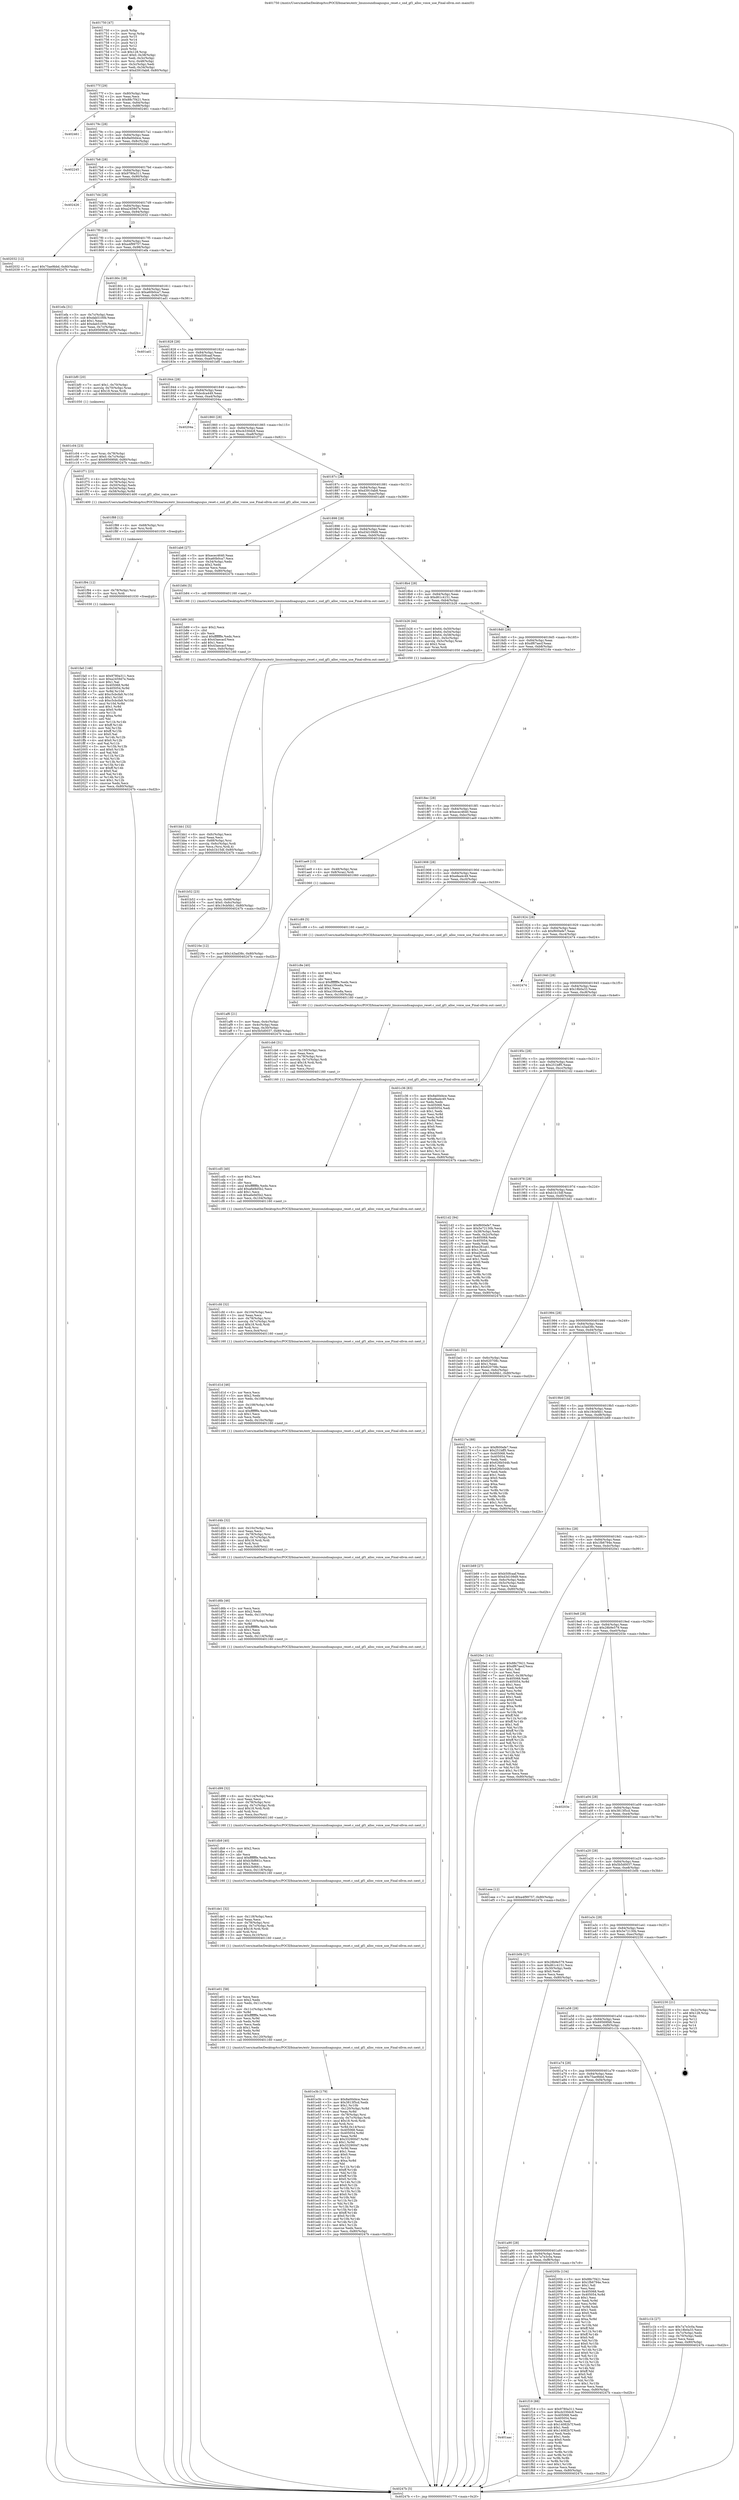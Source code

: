 digraph "0x401750" {
  label = "0x401750 (/mnt/c/Users/mathe/Desktop/tcc/POCII/binaries/extr_linuxsoundisagusgus_reset.c_snd_gf1_alloc_voice_use_Final-ollvm.out::main(0))"
  labelloc = "t"
  node[shape=record]

  Entry [label="",width=0.3,height=0.3,shape=circle,fillcolor=black,style=filled]
  "0x40177f" [label="{
     0x40177f [29]\l
     | [instrs]\l
     &nbsp;&nbsp;0x40177f \<+3\>: mov -0x80(%rbp),%eax\l
     &nbsp;&nbsp;0x401782 \<+2\>: mov %eax,%ecx\l
     &nbsp;&nbsp;0x401784 \<+6\>: sub $0x88c7f421,%ecx\l
     &nbsp;&nbsp;0x40178a \<+6\>: mov %eax,-0x84(%rbp)\l
     &nbsp;&nbsp;0x401790 \<+6\>: mov %ecx,-0x88(%rbp)\l
     &nbsp;&nbsp;0x401796 \<+6\>: je 0000000000402461 \<main+0xd11\>\l
  }"]
  "0x402461" [label="{
     0x402461\l
  }", style=dashed]
  "0x40179c" [label="{
     0x40179c [28]\l
     | [instrs]\l
     &nbsp;&nbsp;0x40179c \<+5\>: jmp 00000000004017a1 \<main+0x51\>\l
     &nbsp;&nbsp;0x4017a1 \<+6\>: mov -0x84(%rbp),%eax\l
     &nbsp;&nbsp;0x4017a7 \<+5\>: sub $0x8a00d4ce,%eax\l
     &nbsp;&nbsp;0x4017ac \<+6\>: mov %eax,-0x8c(%rbp)\l
     &nbsp;&nbsp;0x4017b2 \<+6\>: je 0000000000402245 \<main+0xaf5\>\l
  }"]
  Exit [label="",width=0.3,height=0.3,shape=circle,fillcolor=black,style=filled,peripheries=2]
  "0x402245" [label="{
     0x402245\l
  }", style=dashed]
  "0x4017b8" [label="{
     0x4017b8 [28]\l
     | [instrs]\l
     &nbsp;&nbsp;0x4017b8 \<+5\>: jmp 00000000004017bd \<main+0x6d\>\l
     &nbsp;&nbsp;0x4017bd \<+6\>: mov -0x84(%rbp),%eax\l
     &nbsp;&nbsp;0x4017c3 \<+5\>: sub $0x9780a311,%eax\l
     &nbsp;&nbsp;0x4017c8 \<+6\>: mov %eax,-0x90(%rbp)\l
     &nbsp;&nbsp;0x4017ce \<+6\>: je 0000000000402426 \<main+0xcd6\>\l
  }"]
  "0x401fa0" [label="{
     0x401fa0 [146]\l
     | [instrs]\l
     &nbsp;&nbsp;0x401fa0 \<+5\>: mov $0x9780a311,%ecx\l
     &nbsp;&nbsp;0x401fa5 \<+5\>: mov $0xa2459d7e,%edx\l
     &nbsp;&nbsp;0x401faa \<+2\>: mov $0x1,%al\l
     &nbsp;&nbsp;0x401fac \<+8\>: mov 0x405068,%r8d\l
     &nbsp;&nbsp;0x401fb4 \<+8\>: mov 0x405054,%r9d\l
     &nbsp;&nbsp;0x401fbc \<+3\>: mov %r8d,%r10d\l
     &nbsp;&nbsp;0x401fbf \<+7\>: add $0xc5cbcfa9,%r10d\l
     &nbsp;&nbsp;0x401fc6 \<+4\>: sub $0x1,%r10d\l
     &nbsp;&nbsp;0x401fca \<+7\>: sub $0xc5cbcfa9,%r10d\l
     &nbsp;&nbsp;0x401fd1 \<+4\>: imul %r10d,%r8d\l
     &nbsp;&nbsp;0x401fd5 \<+4\>: and $0x1,%r8d\l
     &nbsp;&nbsp;0x401fd9 \<+4\>: cmp $0x0,%r8d\l
     &nbsp;&nbsp;0x401fdd \<+4\>: sete %r11b\l
     &nbsp;&nbsp;0x401fe1 \<+4\>: cmp $0xa,%r9d\l
     &nbsp;&nbsp;0x401fe5 \<+3\>: setl %bl\l
     &nbsp;&nbsp;0x401fe8 \<+3\>: mov %r11b,%r14b\l
     &nbsp;&nbsp;0x401feb \<+4\>: xor $0xff,%r14b\l
     &nbsp;&nbsp;0x401fef \<+3\>: mov %bl,%r15b\l
     &nbsp;&nbsp;0x401ff2 \<+4\>: xor $0xff,%r15b\l
     &nbsp;&nbsp;0x401ff6 \<+2\>: xor $0x0,%al\l
     &nbsp;&nbsp;0x401ff8 \<+3\>: mov %r14b,%r12b\l
     &nbsp;&nbsp;0x401ffb \<+4\>: and $0x0,%r12b\l
     &nbsp;&nbsp;0x401fff \<+3\>: and %al,%r11b\l
     &nbsp;&nbsp;0x402002 \<+3\>: mov %r15b,%r13b\l
     &nbsp;&nbsp;0x402005 \<+4\>: and $0x0,%r13b\l
     &nbsp;&nbsp;0x402009 \<+2\>: and %al,%bl\l
     &nbsp;&nbsp;0x40200b \<+3\>: or %r11b,%r12b\l
     &nbsp;&nbsp;0x40200e \<+3\>: or %bl,%r13b\l
     &nbsp;&nbsp;0x402011 \<+3\>: xor %r13b,%r12b\l
     &nbsp;&nbsp;0x402014 \<+3\>: or %r15b,%r14b\l
     &nbsp;&nbsp;0x402017 \<+4\>: xor $0xff,%r14b\l
     &nbsp;&nbsp;0x40201b \<+2\>: or $0x0,%al\l
     &nbsp;&nbsp;0x40201d \<+3\>: and %al,%r14b\l
     &nbsp;&nbsp;0x402020 \<+3\>: or %r14b,%r12b\l
     &nbsp;&nbsp;0x402023 \<+4\>: test $0x1,%r12b\l
     &nbsp;&nbsp;0x402027 \<+3\>: cmovne %edx,%ecx\l
     &nbsp;&nbsp;0x40202a \<+3\>: mov %ecx,-0x80(%rbp)\l
     &nbsp;&nbsp;0x40202d \<+5\>: jmp 000000000040247b \<main+0xd2b\>\l
  }"]
  "0x402426" [label="{
     0x402426\l
  }", style=dashed]
  "0x4017d4" [label="{
     0x4017d4 [28]\l
     | [instrs]\l
     &nbsp;&nbsp;0x4017d4 \<+5\>: jmp 00000000004017d9 \<main+0x89\>\l
     &nbsp;&nbsp;0x4017d9 \<+6\>: mov -0x84(%rbp),%eax\l
     &nbsp;&nbsp;0x4017df \<+5\>: sub $0xa2459d7e,%eax\l
     &nbsp;&nbsp;0x4017e4 \<+6\>: mov %eax,-0x94(%rbp)\l
     &nbsp;&nbsp;0x4017ea \<+6\>: je 0000000000402032 \<main+0x8e2\>\l
  }"]
  "0x401f94" [label="{
     0x401f94 [12]\l
     | [instrs]\l
     &nbsp;&nbsp;0x401f94 \<+4\>: mov -0x78(%rbp),%rsi\l
     &nbsp;&nbsp;0x401f98 \<+3\>: mov %rsi,%rdi\l
     &nbsp;&nbsp;0x401f9b \<+5\>: call 0000000000401030 \<free@plt\>\l
     | [calls]\l
     &nbsp;&nbsp;0x401030 \{1\} (unknown)\l
  }"]
  "0x402032" [label="{
     0x402032 [12]\l
     | [instrs]\l
     &nbsp;&nbsp;0x402032 \<+7\>: movl $0x75ae9bbd,-0x80(%rbp)\l
     &nbsp;&nbsp;0x402039 \<+5\>: jmp 000000000040247b \<main+0xd2b\>\l
  }"]
  "0x4017f0" [label="{
     0x4017f0 [28]\l
     | [instrs]\l
     &nbsp;&nbsp;0x4017f0 \<+5\>: jmp 00000000004017f5 \<main+0xa5\>\l
     &nbsp;&nbsp;0x4017f5 \<+6\>: mov -0x84(%rbp),%eax\l
     &nbsp;&nbsp;0x4017fb \<+5\>: sub $0xa4f99757,%eax\l
     &nbsp;&nbsp;0x401800 \<+6\>: mov %eax,-0x98(%rbp)\l
     &nbsp;&nbsp;0x401806 \<+6\>: je 0000000000401efa \<main+0x7aa\>\l
  }"]
  "0x401f88" [label="{
     0x401f88 [12]\l
     | [instrs]\l
     &nbsp;&nbsp;0x401f88 \<+4\>: mov -0x68(%rbp),%rsi\l
     &nbsp;&nbsp;0x401f8c \<+3\>: mov %rsi,%rdi\l
     &nbsp;&nbsp;0x401f8f \<+5\>: call 0000000000401030 \<free@plt\>\l
     | [calls]\l
     &nbsp;&nbsp;0x401030 \{1\} (unknown)\l
  }"]
  "0x401efa" [label="{
     0x401efa [31]\l
     | [instrs]\l
     &nbsp;&nbsp;0x401efa \<+3\>: mov -0x7c(%rbp),%eax\l
     &nbsp;&nbsp;0x401efd \<+5\>: sub $0xdab5100b,%eax\l
     &nbsp;&nbsp;0x401f02 \<+3\>: add $0x1,%eax\l
     &nbsp;&nbsp;0x401f05 \<+5\>: add $0xdab5100b,%eax\l
     &nbsp;&nbsp;0x401f0a \<+3\>: mov %eax,-0x7c(%rbp)\l
     &nbsp;&nbsp;0x401f0d \<+7\>: movl $0x69569f48,-0x80(%rbp)\l
     &nbsp;&nbsp;0x401f14 \<+5\>: jmp 000000000040247b \<main+0xd2b\>\l
  }"]
  "0x40180c" [label="{
     0x40180c [28]\l
     | [instrs]\l
     &nbsp;&nbsp;0x40180c \<+5\>: jmp 0000000000401811 \<main+0xc1\>\l
     &nbsp;&nbsp;0x401811 \<+6\>: mov -0x84(%rbp),%eax\l
     &nbsp;&nbsp;0x401817 \<+5\>: sub $0xa60b0ca7,%eax\l
     &nbsp;&nbsp;0x40181c \<+6\>: mov %eax,-0x9c(%rbp)\l
     &nbsp;&nbsp;0x401822 \<+6\>: je 0000000000401ad1 \<main+0x381\>\l
  }"]
  "0x401aac" [label="{
     0x401aac\l
  }", style=dashed]
  "0x401ad1" [label="{
     0x401ad1\l
  }", style=dashed]
  "0x401828" [label="{
     0x401828 [28]\l
     | [instrs]\l
     &nbsp;&nbsp;0x401828 \<+5\>: jmp 000000000040182d \<main+0xdd\>\l
     &nbsp;&nbsp;0x40182d \<+6\>: mov -0x84(%rbp),%eax\l
     &nbsp;&nbsp;0x401833 \<+5\>: sub $0xb50fcaaf,%eax\l
     &nbsp;&nbsp;0x401838 \<+6\>: mov %eax,-0xa0(%rbp)\l
     &nbsp;&nbsp;0x40183e \<+6\>: je 0000000000401bf0 \<main+0x4a0\>\l
  }"]
  "0x401f19" [label="{
     0x401f19 [88]\l
     | [instrs]\l
     &nbsp;&nbsp;0x401f19 \<+5\>: mov $0x9780a311,%eax\l
     &nbsp;&nbsp;0x401f1e \<+5\>: mov $0xcb330dc8,%ecx\l
     &nbsp;&nbsp;0x401f23 \<+7\>: mov 0x405068,%edx\l
     &nbsp;&nbsp;0x401f2a \<+7\>: mov 0x405054,%esi\l
     &nbsp;&nbsp;0x401f31 \<+2\>: mov %edx,%edi\l
     &nbsp;&nbsp;0x401f33 \<+6\>: sub $0x14082b7f,%edi\l
     &nbsp;&nbsp;0x401f39 \<+3\>: sub $0x1,%edi\l
     &nbsp;&nbsp;0x401f3c \<+6\>: add $0x14082b7f,%edi\l
     &nbsp;&nbsp;0x401f42 \<+3\>: imul %edi,%edx\l
     &nbsp;&nbsp;0x401f45 \<+3\>: and $0x1,%edx\l
     &nbsp;&nbsp;0x401f48 \<+3\>: cmp $0x0,%edx\l
     &nbsp;&nbsp;0x401f4b \<+4\>: sete %r8b\l
     &nbsp;&nbsp;0x401f4f \<+3\>: cmp $0xa,%esi\l
     &nbsp;&nbsp;0x401f52 \<+4\>: setl %r9b\l
     &nbsp;&nbsp;0x401f56 \<+3\>: mov %r8b,%r10b\l
     &nbsp;&nbsp;0x401f59 \<+3\>: and %r9b,%r10b\l
     &nbsp;&nbsp;0x401f5c \<+3\>: xor %r9b,%r8b\l
     &nbsp;&nbsp;0x401f5f \<+3\>: or %r8b,%r10b\l
     &nbsp;&nbsp;0x401f62 \<+4\>: test $0x1,%r10b\l
     &nbsp;&nbsp;0x401f66 \<+3\>: cmovne %ecx,%eax\l
     &nbsp;&nbsp;0x401f69 \<+3\>: mov %eax,-0x80(%rbp)\l
     &nbsp;&nbsp;0x401f6c \<+5\>: jmp 000000000040247b \<main+0xd2b\>\l
  }"]
  "0x401bf0" [label="{
     0x401bf0 [20]\l
     | [instrs]\l
     &nbsp;&nbsp;0x401bf0 \<+7\>: movl $0x1,-0x70(%rbp)\l
     &nbsp;&nbsp;0x401bf7 \<+4\>: movslq -0x70(%rbp),%rax\l
     &nbsp;&nbsp;0x401bfb \<+4\>: imul $0x18,%rax,%rdi\l
     &nbsp;&nbsp;0x401bff \<+5\>: call 0000000000401050 \<malloc@plt\>\l
     | [calls]\l
     &nbsp;&nbsp;0x401050 \{1\} (unknown)\l
  }"]
  "0x401844" [label="{
     0x401844 [28]\l
     | [instrs]\l
     &nbsp;&nbsp;0x401844 \<+5\>: jmp 0000000000401849 \<main+0xf9\>\l
     &nbsp;&nbsp;0x401849 \<+6\>: mov -0x84(%rbp),%eax\l
     &nbsp;&nbsp;0x40184f \<+5\>: sub $0xbcdca449,%eax\l
     &nbsp;&nbsp;0x401854 \<+6\>: mov %eax,-0xa4(%rbp)\l
     &nbsp;&nbsp;0x40185a \<+6\>: je 000000000040204a \<main+0x8fa\>\l
  }"]
  "0x401a90" [label="{
     0x401a90 [28]\l
     | [instrs]\l
     &nbsp;&nbsp;0x401a90 \<+5\>: jmp 0000000000401a95 \<main+0x345\>\l
     &nbsp;&nbsp;0x401a95 \<+6\>: mov -0x84(%rbp),%eax\l
     &nbsp;&nbsp;0x401a9b \<+5\>: sub $0x7a7e3c0a,%eax\l
     &nbsp;&nbsp;0x401aa0 \<+6\>: mov %eax,-0xf8(%rbp)\l
     &nbsp;&nbsp;0x401aa6 \<+6\>: je 0000000000401f19 \<main+0x7c9\>\l
  }"]
  "0x40204a" [label="{
     0x40204a\l
  }", style=dashed]
  "0x401860" [label="{
     0x401860 [28]\l
     | [instrs]\l
     &nbsp;&nbsp;0x401860 \<+5\>: jmp 0000000000401865 \<main+0x115\>\l
     &nbsp;&nbsp;0x401865 \<+6\>: mov -0x84(%rbp),%eax\l
     &nbsp;&nbsp;0x40186b \<+5\>: sub $0xcb330dc8,%eax\l
     &nbsp;&nbsp;0x401870 \<+6\>: mov %eax,-0xa8(%rbp)\l
     &nbsp;&nbsp;0x401876 \<+6\>: je 0000000000401f71 \<main+0x821\>\l
  }"]
  "0x40205b" [label="{
     0x40205b [134]\l
     | [instrs]\l
     &nbsp;&nbsp;0x40205b \<+5\>: mov $0x88c7f421,%eax\l
     &nbsp;&nbsp;0x402060 \<+5\>: mov $0x1fb6794e,%ecx\l
     &nbsp;&nbsp;0x402065 \<+2\>: mov $0x1,%dl\l
     &nbsp;&nbsp;0x402067 \<+2\>: xor %esi,%esi\l
     &nbsp;&nbsp;0x402069 \<+7\>: mov 0x405068,%edi\l
     &nbsp;&nbsp;0x402070 \<+8\>: mov 0x405054,%r8d\l
     &nbsp;&nbsp;0x402078 \<+3\>: sub $0x1,%esi\l
     &nbsp;&nbsp;0x40207b \<+3\>: mov %edi,%r9d\l
     &nbsp;&nbsp;0x40207e \<+3\>: add %esi,%r9d\l
     &nbsp;&nbsp;0x402081 \<+4\>: imul %r9d,%edi\l
     &nbsp;&nbsp;0x402085 \<+3\>: and $0x1,%edi\l
     &nbsp;&nbsp;0x402088 \<+3\>: cmp $0x0,%edi\l
     &nbsp;&nbsp;0x40208b \<+4\>: sete %r10b\l
     &nbsp;&nbsp;0x40208f \<+4\>: cmp $0xa,%r8d\l
     &nbsp;&nbsp;0x402093 \<+4\>: setl %r11b\l
     &nbsp;&nbsp;0x402097 \<+3\>: mov %r10b,%bl\l
     &nbsp;&nbsp;0x40209a \<+3\>: xor $0xff,%bl\l
     &nbsp;&nbsp;0x40209d \<+3\>: mov %r11b,%r14b\l
     &nbsp;&nbsp;0x4020a0 \<+4\>: xor $0xff,%r14b\l
     &nbsp;&nbsp;0x4020a4 \<+3\>: xor $0x0,%dl\l
     &nbsp;&nbsp;0x4020a7 \<+3\>: mov %bl,%r15b\l
     &nbsp;&nbsp;0x4020aa \<+4\>: and $0x0,%r15b\l
     &nbsp;&nbsp;0x4020ae \<+3\>: and %dl,%r10b\l
     &nbsp;&nbsp;0x4020b1 \<+3\>: mov %r14b,%r12b\l
     &nbsp;&nbsp;0x4020b4 \<+4\>: and $0x0,%r12b\l
     &nbsp;&nbsp;0x4020b8 \<+3\>: and %dl,%r11b\l
     &nbsp;&nbsp;0x4020bb \<+3\>: or %r10b,%r15b\l
     &nbsp;&nbsp;0x4020be \<+3\>: or %r11b,%r12b\l
     &nbsp;&nbsp;0x4020c1 \<+3\>: xor %r12b,%r15b\l
     &nbsp;&nbsp;0x4020c4 \<+3\>: or %r14b,%bl\l
     &nbsp;&nbsp;0x4020c7 \<+3\>: xor $0xff,%bl\l
     &nbsp;&nbsp;0x4020ca \<+3\>: or $0x0,%dl\l
     &nbsp;&nbsp;0x4020cd \<+2\>: and %dl,%bl\l
     &nbsp;&nbsp;0x4020cf \<+3\>: or %bl,%r15b\l
     &nbsp;&nbsp;0x4020d2 \<+4\>: test $0x1,%r15b\l
     &nbsp;&nbsp;0x4020d6 \<+3\>: cmovne %ecx,%eax\l
     &nbsp;&nbsp;0x4020d9 \<+3\>: mov %eax,-0x80(%rbp)\l
     &nbsp;&nbsp;0x4020dc \<+5\>: jmp 000000000040247b \<main+0xd2b\>\l
  }"]
  "0x401f71" [label="{
     0x401f71 [23]\l
     | [instrs]\l
     &nbsp;&nbsp;0x401f71 \<+4\>: mov -0x68(%rbp),%rdi\l
     &nbsp;&nbsp;0x401f75 \<+4\>: mov -0x78(%rbp),%rsi\l
     &nbsp;&nbsp;0x401f79 \<+3\>: mov -0x50(%rbp),%edx\l
     &nbsp;&nbsp;0x401f7c \<+3\>: mov -0x54(%rbp),%ecx\l
     &nbsp;&nbsp;0x401f7f \<+4\>: mov -0x58(%rbp),%r8d\l
     &nbsp;&nbsp;0x401f83 \<+5\>: call 0000000000401400 \<snd_gf1_alloc_voice_use\>\l
     | [calls]\l
     &nbsp;&nbsp;0x401400 \{1\} (/mnt/c/Users/mathe/Desktop/tcc/POCII/binaries/extr_linuxsoundisagusgus_reset.c_snd_gf1_alloc_voice_use_Final-ollvm.out::snd_gf1_alloc_voice_use)\l
  }"]
  "0x40187c" [label="{
     0x40187c [28]\l
     | [instrs]\l
     &nbsp;&nbsp;0x40187c \<+5\>: jmp 0000000000401881 \<main+0x131\>\l
     &nbsp;&nbsp;0x401881 \<+6\>: mov -0x84(%rbp),%eax\l
     &nbsp;&nbsp;0x401887 \<+5\>: sub $0xd3910ab8,%eax\l
     &nbsp;&nbsp;0x40188c \<+6\>: mov %eax,-0xac(%rbp)\l
     &nbsp;&nbsp;0x401892 \<+6\>: je 0000000000401ab6 \<main+0x366\>\l
  }"]
  "0x401e3b" [label="{
     0x401e3b [179]\l
     | [instrs]\l
     &nbsp;&nbsp;0x401e3b \<+5\>: mov $0x8a00d4ce,%ecx\l
     &nbsp;&nbsp;0x401e40 \<+5\>: mov $0x3813f5cd,%edx\l
     &nbsp;&nbsp;0x401e45 \<+3\>: mov $0x1,%r10b\l
     &nbsp;&nbsp;0x401e48 \<+7\>: mov -0x120(%rbp),%r8d\l
     &nbsp;&nbsp;0x401e4f \<+4\>: imul %eax,%r8d\l
     &nbsp;&nbsp;0x401e53 \<+4\>: mov -0x78(%rbp),%rsi\l
     &nbsp;&nbsp;0x401e57 \<+4\>: movslq -0x7c(%rbp),%rdi\l
     &nbsp;&nbsp;0x401e5b \<+4\>: imul $0x18,%rdi,%rdi\l
     &nbsp;&nbsp;0x401e5f \<+3\>: add %rdi,%rsi\l
     &nbsp;&nbsp;0x401e62 \<+4\>: mov %r8d,0x14(%rsi)\l
     &nbsp;&nbsp;0x401e66 \<+7\>: mov 0x405068,%eax\l
     &nbsp;&nbsp;0x401e6d \<+8\>: mov 0x405054,%r8d\l
     &nbsp;&nbsp;0x401e75 \<+3\>: mov %eax,%r9d\l
     &nbsp;&nbsp;0x401e78 \<+7\>: add $0x332900d7,%r9d\l
     &nbsp;&nbsp;0x401e7f \<+4\>: sub $0x1,%r9d\l
     &nbsp;&nbsp;0x401e83 \<+7\>: sub $0x332900d7,%r9d\l
     &nbsp;&nbsp;0x401e8a \<+4\>: imul %r9d,%eax\l
     &nbsp;&nbsp;0x401e8e \<+3\>: and $0x1,%eax\l
     &nbsp;&nbsp;0x401e91 \<+3\>: cmp $0x0,%eax\l
     &nbsp;&nbsp;0x401e94 \<+4\>: sete %r11b\l
     &nbsp;&nbsp;0x401e98 \<+4\>: cmp $0xa,%r8d\l
     &nbsp;&nbsp;0x401e9c \<+3\>: setl %bl\l
     &nbsp;&nbsp;0x401e9f \<+3\>: mov %r11b,%r14b\l
     &nbsp;&nbsp;0x401ea2 \<+4\>: xor $0xff,%r14b\l
     &nbsp;&nbsp;0x401ea6 \<+3\>: mov %bl,%r15b\l
     &nbsp;&nbsp;0x401ea9 \<+4\>: xor $0xff,%r15b\l
     &nbsp;&nbsp;0x401ead \<+4\>: xor $0x0,%r10b\l
     &nbsp;&nbsp;0x401eb1 \<+3\>: mov %r14b,%r12b\l
     &nbsp;&nbsp;0x401eb4 \<+4\>: and $0x0,%r12b\l
     &nbsp;&nbsp;0x401eb8 \<+3\>: and %r10b,%r11b\l
     &nbsp;&nbsp;0x401ebb \<+3\>: mov %r15b,%r13b\l
     &nbsp;&nbsp;0x401ebe \<+4\>: and $0x0,%r13b\l
     &nbsp;&nbsp;0x401ec2 \<+3\>: and %r10b,%bl\l
     &nbsp;&nbsp;0x401ec5 \<+3\>: or %r11b,%r12b\l
     &nbsp;&nbsp;0x401ec8 \<+3\>: or %bl,%r13b\l
     &nbsp;&nbsp;0x401ecb \<+3\>: xor %r13b,%r12b\l
     &nbsp;&nbsp;0x401ece \<+3\>: or %r15b,%r14b\l
     &nbsp;&nbsp;0x401ed1 \<+4\>: xor $0xff,%r14b\l
     &nbsp;&nbsp;0x401ed5 \<+4\>: or $0x0,%r10b\l
     &nbsp;&nbsp;0x401ed9 \<+3\>: and %r10b,%r14b\l
     &nbsp;&nbsp;0x401edc \<+3\>: or %r14b,%r12b\l
     &nbsp;&nbsp;0x401edf \<+4\>: test $0x1,%r12b\l
     &nbsp;&nbsp;0x401ee3 \<+3\>: cmovne %edx,%ecx\l
     &nbsp;&nbsp;0x401ee6 \<+3\>: mov %ecx,-0x80(%rbp)\l
     &nbsp;&nbsp;0x401ee9 \<+5\>: jmp 000000000040247b \<main+0xd2b\>\l
  }"]
  "0x401ab6" [label="{
     0x401ab6 [27]\l
     | [instrs]\l
     &nbsp;&nbsp;0x401ab6 \<+5\>: mov $0xecec4640,%eax\l
     &nbsp;&nbsp;0x401abb \<+5\>: mov $0xa60b0ca7,%ecx\l
     &nbsp;&nbsp;0x401ac0 \<+3\>: mov -0x34(%rbp),%edx\l
     &nbsp;&nbsp;0x401ac3 \<+3\>: cmp $0x2,%edx\l
     &nbsp;&nbsp;0x401ac6 \<+3\>: cmovne %ecx,%eax\l
     &nbsp;&nbsp;0x401ac9 \<+3\>: mov %eax,-0x80(%rbp)\l
     &nbsp;&nbsp;0x401acc \<+5\>: jmp 000000000040247b \<main+0xd2b\>\l
  }"]
  "0x401898" [label="{
     0x401898 [28]\l
     | [instrs]\l
     &nbsp;&nbsp;0x401898 \<+5\>: jmp 000000000040189d \<main+0x14d\>\l
     &nbsp;&nbsp;0x40189d \<+6\>: mov -0x84(%rbp),%eax\l
     &nbsp;&nbsp;0x4018a3 \<+5\>: sub $0xd3d109d9,%eax\l
     &nbsp;&nbsp;0x4018a8 \<+6\>: mov %eax,-0xb0(%rbp)\l
     &nbsp;&nbsp;0x4018ae \<+6\>: je 0000000000401b84 \<main+0x434\>\l
  }"]
  "0x40247b" [label="{
     0x40247b [5]\l
     | [instrs]\l
     &nbsp;&nbsp;0x40247b \<+5\>: jmp 000000000040177f \<main+0x2f\>\l
  }"]
  "0x401750" [label="{
     0x401750 [47]\l
     | [instrs]\l
     &nbsp;&nbsp;0x401750 \<+1\>: push %rbp\l
     &nbsp;&nbsp;0x401751 \<+3\>: mov %rsp,%rbp\l
     &nbsp;&nbsp;0x401754 \<+2\>: push %r15\l
     &nbsp;&nbsp;0x401756 \<+2\>: push %r14\l
     &nbsp;&nbsp;0x401758 \<+2\>: push %r13\l
     &nbsp;&nbsp;0x40175a \<+2\>: push %r12\l
     &nbsp;&nbsp;0x40175c \<+1\>: push %rbx\l
     &nbsp;&nbsp;0x40175d \<+7\>: sub $0x128,%rsp\l
     &nbsp;&nbsp;0x401764 \<+7\>: movl $0x0,-0x38(%rbp)\l
     &nbsp;&nbsp;0x40176b \<+3\>: mov %edi,-0x3c(%rbp)\l
     &nbsp;&nbsp;0x40176e \<+4\>: mov %rsi,-0x48(%rbp)\l
     &nbsp;&nbsp;0x401772 \<+3\>: mov -0x3c(%rbp),%edi\l
     &nbsp;&nbsp;0x401775 \<+3\>: mov %edi,-0x34(%rbp)\l
     &nbsp;&nbsp;0x401778 \<+7\>: movl $0xd3910ab8,-0x80(%rbp)\l
  }"]
  "0x401e01" [label="{
     0x401e01 [58]\l
     | [instrs]\l
     &nbsp;&nbsp;0x401e01 \<+2\>: xor %ecx,%ecx\l
     &nbsp;&nbsp;0x401e03 \<+5\>: mov $0x2,%edx\l
     &nbsp;&nbsp;0x401e08 \<+6\>: mov %edx,-0x11c(%rbp)\l
     &nbsp;&nbsp;0x401e0e \<+1\>: cltd\l
     &nbsp;&nbsp;0x401e0f \<+7\>: mov -0x11c(%rbp),%r8d\l
     &nbsp;&nbsp;0x401e16 \<+3\>: idiv %r8d\l
     &nbsp;&nbsp;0x401e19 \<+6\>: imul $0xfffffffe,%edx,%edx\l
     &nbsp;&nbsp;0x401e1f \<+3\>: mov %ecx,%r9d\l
     &nbsp;&nbsp;0x401e22 \<+3\>: sub %edx,%r9d\l
     &nbsp;&nbsp;0x401e25 \<+2\>: mov %ecx,%edx\l
     &nbsp;&nbsp;0x401e27 \<+3\>: sub $0x1,%edx\l
     &nbsp;&nbsp;0x401e2a \<+3\>: add %edx,%r9d\l
     &nbsp;&nbsp;0x401e2d \<+3\>: sub %r9d,%ecx\l
     &nbsp;&nbsp;0x401e30 \<+6\>: mov %ecx,-0x120(%rbp)\l
     &nbsp;&nbsp;0x401e36 \<+5\>: call 0000000000401160 \<next_i\>\l
     | [calls]\l
     &nbsp;&nbsp;0x401160 \{1\} (/mnt/c/Users/mathe/Desktop/tcc/POCII/binaries/extr_linuxsoundisagusgus_reset.c_snd_gf1_alloc_voice_use_Final-ollvm.out::next_i)\l
  }"]
  "0x401b84" [label="{
     0x401b84 [5]\l
     | [instrs]\l
     &nbsp;&nbsp;0x401b84 \<+5\>: call 0000000000401160 \<next_i\>\l
     | [calls]\l
     &nbsp;&nbsp;0x401160 \{1\} (/mnt/c/Users/mathe/Desktop/tcc/POCII/binaries/extr_linuxsoundisagusgus_reset.c_snd_gf1_alloc_voice_use_Final-ollvm.out::next_i)\l
  }"]
  "0x4018b4" [label="{
     0x4018b4 [28]\l
     | [instrs]\l
     &nbsp;&nbsp;0x4018b4 \<+5\>: jmp 00000000004018b9 \<main+0x169\>\l
     &nbsp;&nbsp;0x4018b9 \<+6\>: mov -0x84(%rbp),%eax\l
     &nbsp;&nbsp;0x4018bf \<+5\>: sub $0xd61c4151,%eax\l
     &nbsp;&nbsp;0x4018c4 \<+6\>: mov %eax,-0xb4(%rbp)\l
     &nbsp;&nbsp;0x4018ca \<+6\>: je 0000000000401b26 \<main+0x3d6\>\l
  }"]
  "0x401de1" [label="{
     0x401de1 [32]\l
     | [instrs]\l
     &nbsp;&nbsp;0x401de1 \<+6\>: mov -0x118(%rbp),%ecx\l
     &nbsp;&nbsp;0x401de7 \<+3\>: imul %eax,%ecx\l
     &nbsp;&nbsp;0x401dea \<+4\>: mov -0x78(%rbp),%rsi\l
     &nbsp;&nbsp;0x401dee \<+4\>: movslq -0x7c(%rbp),%rdi\l
     &nbsp;&nbsp;0x401df2 \<+4\>: imul $0x18,%rdi,%rdi\l
     &nbsp;&nbsp;0x401df6 \<+3\>: add %rdi,%rsi\l
     &nbsp;&nbsp;0x401df9 \<+3\>: mov %ecx,0x10(%rsi)\l
     &nbsp;&nbsp;0x401dfc \<+5\>: call 0000000000401160 \<next_i\>\l
     | [calls]\l
     &nbsp;&nbsp;0x401160 \{1\} (/mnt/c/Users/mathe/Desktop/tcc/POCII/binaries/extr_linuxsoundisagusgus_reset.c_snd_gf1_alloc_voice_use_Final-ollvm.out::next_i)\l
  }"]
  "0x401b26" [label="{
     0x401b26 [44]\l
     | [instrs]\l
     &nbsp;&nbsp;0x401b26 \<+7\>: movl $0x64,-0x50(%rbp)\l
     &nbsp;&nbsp;0x401b2d \<+7\>: movl $0x64,-0x54(%rbp)\l
     &nbsp;&nbsp;0x401b34 \<+7\>: movl $0x64,-0x58(%rbp)\l
     &nbsp;&nbsp;0x401b3b \<+7\>: movl $0x1,-0x5c(%rbp)\l
     &nbsp;&nbsp;0x401b42 \<+4\>: movslq -0x5c(%rbp),%rax\l
     &nbsp;&nbsp;0x401b46 \<+4\>: shl $0x2,%rax\l
     &nbsp;&nbsp;0x401b4a \<+3\>: mov %rax,%rdi\l
     &nbsp;&nbsp;0x401b4d \<+5\>: call 0000000000401050 \<malloc@plt\>\l
     | [calls]\l
     &nbsp;&nbsp;0x401050 \{1\} (unknown)\l
  }"]
  "0x4018d0" [label="{
     0x4018d0 [28]\l
     | [instrs]\l
     &nbsp;&nbsp;0x4018d0 \<+5\>: jmp 00000000004018d5 \<main+0x185\>\l
     &nbsp;&nbsp;0x4018d5 \<+6\>: mov -0x84(%rbp),%eax\l
     &nbsp;&nbsp;0x4018db \<+5\>: sub $0xdf67aecf,%eax\l
     &nbsp;&nbsp;0x4018e0 \<+6\>: mov %eax,-0xb8(%rbp)\l
     &nbsp;&nbsp;0x4018e6 \<+6\>: je 000000000040216e \<main+0xa1e\>\l
  }"]
  "0x401db9" [label="{
     0x401db9 [40]\l
     | [instrs]\l
     &nbsp;&nbsp;0x401db9 \<+5\>: mov $0x2,%ecx\l
     &nbsp;&nbsp;0x401dbe \<+1\>: cltd\l
     &nbsp;&nbsp;0x401dbf \<+2\>: idiv %ecx\l
     &nbsp;&nbsp;0x401dc1 \<+6\>: imul $0xfffffffe,%edx,%ecx\l
     &nbsp;&nbsp;0x401dc7 \<+6\>: add $0xb3bf661c,%ecx\l
     &nbsp;&nbsp;0x401dcd \<+3\>: add $0x1,%ecx\l
     &nbsp;&nbsp;0x401dd0 \<+6\>: sub $0xb3bf661c,%ecx\l
     &nbsp;&nbsp;0x401dd6 \<+6\>: mov %ecx,-0x118(%rbp)\l
     &nbsp;&nbsp;0x401ddc \<+5\>: call 0000000000401160 \<next_i\>\l
     | [calls]\l
     &nbsp;&nbsp;0x401160 \{1\} (/mnt/c/Users/mathe/Desktop/tcc/POCII/binaries/extr_linuxsoundisagusgus_reset.c_snd_gf1_alloc_voice_use_Final-ollvm.out::next_i)\l
  }"]
  "0x40216e" [label="{
     0x40216e [12]\l
     | [instrs]\l
     &nbsp;&nbsp;0x40216e \<+7\>: movl $0x143ad38c,-0x80(%rbp)\l
     &nbsp;&nbsp;0x402175 \<+5\>: jmp 000000000040247b \<main+0xd2b\>\l
  }"]
  "0x4018ec" [label="{
     0x4018ec [28]\l
     | [instrs]\l
     &nbsp;&nbsp;0x4018ec \<+5\>: jmp 00000000004018f1 \<main+0x1a1\>\l
     &nbsp;&nbsp;0x4018f1 \<+6\>: mov -0x84(%rbp),%eax\l
     &nbsp;&nbsp;0x4018f7 \<+5\>: sub $0xecec4640,%eax\l
     &nbsp;&nbsp;0x4018fc \<+6\>: mov %eax,-0xbc(%rbp)\l
     &nbsp;&nbsp;0x401902 \<+6\>: je 0000000000401ae9 \<main+0x399\>\l
  }"]
  "0x401d99" [label="{
     0x401d99 [32]\l
     | [instrs]\l
     &nbsp;&nbsp;0x401d99 \<+6\>: mov -0x114(%rbp),%ecx\l
     &nbsp;&nbsp;0x401d9f \<+3\>: imul %eax,%ecx\l
     &nbsp;&nbsp;0x401da2 \<+4\>: mov -0x78(%rbp),%rsi\l
     &nbsp;&nbsp;0x401da6 \<+4\>: movslq -0x7c(%rbp),%rdi\l
     &nbsp;&nbsp;0x401daa \<+4\>: imul $0x18,%rdi,%rdi\l
     &nbsp;&nbsp;0x401dae \<+3\>: add %rdi,%rsi\l
     &nbsp;&nbsp;0x401db1 \<+3\>: mov %ecx,0xc(%rsi)\l
     &nbsp;&nbsp;0x401db4 \<+5\>: call 0000000000401160 \<next_i\>\l
     | [calls]\l
     &nbsp;&nbsp;0x401160 \{1\} (/mnt/c/Users/mathe/Desktop/tcc/POCII/binaries/extr_linuxsoundisagusgus_reset.c_snd_gf1_alloc_voice_use_Final-ollvm.out::next_i)\l
  }"]
  "0x401ae9" [label="{
     0x401ae9 [13]\l
     | [instrs]\l
     &nbsp;&nbsp;0x401ae9 \<+4\>: mov -0x48(%rbp),%rax\l
     &nbsp;&nbsp;0x401aed \<+4\>: mov 0x8(%rax),%rdi\l
     &nbsp;&nbsp;0x401af1 \<+5\>: call 0000000000401060 \<atoi@plt\>\l
     | [calls]\l
     &nbsp;&nbsp;0x401060 \{1\} (unknown)\l
  }"]
  "0x401908" [label="{
     0x401908 [28]\l
     | [instrs]\l
     &nbsp;&nbsp;0x401908 \<+5\>: jmp 000000000040190d \<main+0x1bd\>\l
     &nbsp;&nbsp;0x40190d \<+6\>: mov -0x84(%rbp),%eax\l
     &nbsp;&nbsp;0x401913 \<+5\>: sub $0xefea4c49,%eax\l
     &nbsp;&nbsp;0x401918 \<+6\>: mov %eax,-0xc0(%rbp)\l
     &nbsp;&nbsp;0x40191e \<+6\>: je 0000000000401c89 \<main+0x539\>\l
  }"]
  "0x401af6" [label="{
     0x401af6 [21]\l
     | [instrs]\l
     &nbsp;&nbsp;0x401af6 \<+3\>: mov %eax,-0x4c(%rbp)\l
     &nbsp;&nbsp;0x401af9 \<+3\>: mov -0x4c(%rbp),%eax\l
     &nbsp;&nbsp;0x401afc \<+3\>: mov %eax,-0x30(%rbp)\l
     &nbsp;&nbsp;0x401aff \<+7\>: movl $0x5b5d0037,-0x80(%rbp)\l
     &nbsp;&nbsp;0x401b06 \<+5\>: jmp 000000000040247b \<main+0xd2b\>\l
  }"]
  "0x401d6b" [label="{
     0x401d6b [46]\l
     | [instrs]\l
     &nbsp;&nbsp;0x401d6b \<+2\>: xor %ecx,%ecx\l
     &nbsp;&nbsp;0x401d6d \<+5\>: mov $0x2,%edx\l
     &nbsp;&nbsp;0x401d72 \<+6\>: mov %edx,-0x110(%rbp)\l
     &nbsp;&nbsp;0x401d78 \<+1\>: cltd\l
     &nbsp;&nbsp;0x401d79 \<+7\>: mov -0x110(%rbp),%r8d\l
     &nbsp;&nbsp;0x401d80 \<+3\>: idiv %r8d\l
     &nbsp;&nbsp;0x401d83 \<+6\>: imul $0xfffffffe,%edx,%edx\l
     &nbsp;&nbsp;0x401d89 \<+3\>: sub $0x1,%ecx\l
     &nbsp;&nbsp;0x401d8c \<+2\>: sub %ecx,%edx\l
     &nbsp;&nbsp;0x401d8e \<+6\>: mov %edx,-0x114(%rbp)\l
     &nbsp;&nbsp;0x401d94 \<+5\>: call 0000000000401160 \<next_i\>\l
     | [calls]\l
     &nbsp;&nbsp;0x401160 \{1\} (/mnt/c/Users/mathe/Desktop/tcc/POCII/binaries/extr_linuxsoundisagusgus_reset.c_snd_gf1_alloc_voice_use_Final-ollvm.out::next_i)\l
  }"]
  "0x401c89" [label="{
     0x401c89 [5]\l
     | [instrs]\l
     &nbsp;&nbsp;0x401c89 \<+5\>: call 0000000000401160 \<next_i\>\l
     | [calls]\l
     &nbsp;&nbsp;0x401160 \{1\} (/mnt/c/Users/mathe/Desktop/tcc/POCII/binaries/extr_linuxsoundisagusgus_reset.c_snd_gf1_alloc_voice_use_Final-ollvm.out::next_i)\l
  }"]
  "0x401924" [label="{
     0x401924 [28]\l
     | [instrs]\l
     &nbsp;&nbsp;0x401924 \<+5\>: jmp 0000000000401929 \<main+0x1d9\>\l
     &nbsp;&nbsp;0x401929 \<+6\>: mov -0x84(%rbp),%eax\l
     &nbsp;&nbsp;0x40192f \<+5\>: sub $0xf600efe7,%eax\l
     &nbsp;&nbsp;0x401934 \<+6\>: mov %eax,-0xc4(%rbp)\l
     &nbsp;&nbsp;0x40193a \<+6\>: je 0000000000402474 \<main+0xd24\>\l
  }"]
  "0x401d4b" [label="{
     0x401d4b [32]\l
     | [instrs]\l
     &nbsp;&nbsp;0x401d4b \<+6\>: mov -0x10c(%rbp),%ecx\l
     &nbsp;&nbsp;0x401d51 \<+3\>: imul %eax,%ecx\l
     &nbsp;&nbsp;0x401d54 \<+4\>: mov -0x78(%rbp),%rsi\l
     &nbsp;&nbsp;0x401d58 \<+4\>: movslq -0x7c(%rbp),%rdi\l
     &nbsp;&nbsp;0x401d5c \<+4\>: imul $0x18,%rdi,%rdi\l
     &nbsp;&nbsp;0x401d60 \<+3\>: add %rdi,%rsi\l
     &nbsp;&nbsp;0x401d63 \<+3\>: mov %ecx,0x8(%rsi)\l
     &nbsp;&nbsp;0x401d66 \<+5\>: call 0000000000401160 \<next_i\>\l
     | [calls]\l
     &nbsp;&nbsp;0x401160 \{1\} (/mnt/c/Users/mathe/Desktop/tcc/POCII/binaries/extr_linuxsoundisagusgus_reset.c_snd_gf1_alloc_voice_use_Final-ollvm.out::next_i)\l
  }"]
  "0x402474" [label="{
     0x402474\l
  }", style=dashed]
  "0x401940" [label="{
     0x401940 [28]\l
     | [instrs]\l
     &nbsp;&nbsp;0x401940 \<+5\>: jmp 0000000000401945 \<main+0x1f5\>\l
     &nbsp;&nbsp;0x401945 \<+6\>: mov -0x84(%rbp),%eax\l
     &nbsp;&nbsp;0x40194b \<+5\>: sub $0x18b0a33,%eax\l
     &nbsp;&nbsp;0x401950 \<+6\>: mov %eax,-0xc8(%rbp)\l
     &nbsp;&nbsp;0x401956 \<+6\>: je 0000000000401c36 \<main+0x4e6\>\l
  }"]
  "0x401d1d" [label="{
     0x401d1d [46]\l
     | [instrs]\l
     &nbsp;&nbsp;0x401d1d \<+2\>: xor %ecx,%ecx\l
     &nbsp;&nbsp;0x401d1f \<+5\>: mov $0x2,%edx\l
     &nbsp;&nbsp;0x401d24 \<+6\>: mov %edx,-0x108(%rbp)\l
     &nbsp;&nbsp;0x401d2a \<+1\>: cltd\l
     &nbsp;&nbsp;0x401d2b \<+7\>: mov -0x108(%rbp),%r8d\l
     &nbsp;&nbsp;0x401d32 \<+3\>: idiv %r8d\l
     &nbsp;&nbsp;0x401d35 \<+6\>: imul $0xfffffffe,%edx,%edx\l
     &nbsp;&nbsp;0x401d3b \<+3\>: sub $0x1,%ecx\l
     &nbsp;&nbsp;0x401d3e \<+2\>: sub %ecx,%edx\l
     &nbsp;&nbsp;0x401d40 \<+6\>: mov %edx,-0x10c(%rbp)\l
     &nbsp;&nbsp;0x401d46 \<+5\>: call 0000000000401160 \<next_i\>\l
     | [calls]\l
     &nbsp;&nbsp;0x401160 \{1\} (/mnt/c/Users/mathe/Desktop/tcc/POCII/binaries/extr_linuxsoundisagusgus_reset.c_snd_gf1_alloc_voice_use_Final-ollvm.out::next_i)\l
  }"]
  "0x401c36" [label="{
     0x401c36 [83]\l
     | [instrs]\l
     &nbsp;&nbsp;0x401c36 \<+5\>: mov $0x8a00d4ce,%eax\l
     &nbsp;&nbsp;0x401c3b \<+5\>: mov $0xefea4c49,%ecx\l
     &nbsp;&nbsp;0x401c40 \<+2\>: xor %edx,%edx\l
     &nbsp;&nbsp;0x401c42 \<+7\>: mov 0x405068,%esi\l
     &nbsp;&nbsp;0x401c49 \<+7\>: mov 0x405054,%edi\l
     &nbsp;&nbsp;0x401c50 \<+3\>: sub $0x1,%edx\l
     &nbsp;&nbsp;0x401c53 \<+3\>: mov %esi,%r8d\l
     &nbsp;&nbsp;0x401c56 \<+3\>: add %edx,%r8d\l
     &nbsp;&nbsp;0x401c59 \<+4\>: imul %r8d,%esi\l
     &nbsp;&nbsp;0x401c5d \<+3\>: and $0x1,%esi\l
     &nbsp;&nbsp;0x401c60 \<+3\>: cmp $0x0,%esi\l
     &nbsp;&nbsp;0x401c63 \<+4\>: sete %r9b\l
     &nbsp;&nbsp;0x401c67 \<+3\>: cmp $0xa,%edi\l
     &nbsp;&nbsp;0x401c6a \<+4\>: setl %r10b\l
     &nbsp;&nbsp;0x401c6e \<+3\>: mov %r9b,%r11b\l
     &nbsp;&nbsp;0x401c71 \<+3\>: and %r10b,%r11b\l
     &nbsp;&nbsp;0x401c74 \<+3\>: xor %r10b,%r9b\l
     &nbsp;&nbsp;0x401c77 \<+3\>: or %r9b,%r11b\l
     &nbsp;&nbsp;0x401c7a \<+4\>: test $0x1,%r11b\l
     &nbsp;&nbsp;0x401c7e \<+3\>: cmovne %ecx,%eax\l
     &nbsp;&nbsp;0x401c81 \<+3\>: mov %eax,-0x80(%rbp)\l
     &nbsp;&nbsp;0x401c84 \<+5\>: jmp 000000000040247b \<main+0xd2b\>\l
  }"]
  "0x40195c" [label="{
     0x40195c [28]\l
     | [instrs]\l
     &nbsp;&nbsp;0x40195c \<+5\>: jmp 0000000000401961 \<main+0x211\>\l
     &nbsp;&nbsp;0x401961 \<+6\>: mov -0x84(%rbp),%eax\l
     &nbsp;&nbsp;0x401967 \<+5\>: sub $0x251bff5,%eax\l
     &nbsp;&nbsp;0x40196c \<+6\>: mov %eax,-0xcc(%rbp)\l
     &nbsp;&nbsp;0x401972 \<+6\>: je 00000000004021d2 \<main+0xa82\>\l
  }"]
  "0x401cfd" [label="{
     0x401cfd [32]\l
     | [instrs]\l
     &nbsp;&nbsp;0x401cfd \<+6\>: mov -0x104(%rbp),%ecx\l
     &nbsp;&nbsp;0x401d03 \<+3\>: imul %eax,%ecx\l
     &nbsp;&nbsp;0x401d06 \<+4\>: mov -0x78(%rbp),%rsi\l
     &nbsp;&nbsp;0x401d0a \<+4\>: movslq -0x7c(%rbp),%rdi\l
     &nbsp;&nbsp;0x401d0e \<+4\>: imul $0x18,%rdi,%rdi\l
     &nbsp;&nbsp;0x401d12 \<+3\>: add %rdi,%rsi\l
     &nbsp;&nbsp;0x401d15 \<+3\>: mov %ecx,0x4(%rsi)\l
     &nbsp;&nbsp;0x401d18 \<+5\>: call 0000000000401160 \<next_i\>\l
     | [calls]\l
     &nbsp;&nbsp;0x401160 \{1\} (/mnt/c/Users/mathe/Desktop/tcc/POCII/binaries/extr_linuxsoundisagusgus_reset.c_snd_gf1_alloc_voice_use_Final-ollvm.out::next_i)\l
  }"]
  "0x4021d2" [label="{
     0x4021d2 [94]\l
     | [instrs]\l
     &nbsp;&nbsp;0x4021d2 \<+5\>: mov $0xf600efe7,%eax\l
     &nbsp;&nbsp;0x4021d7 \<+5\>: mov $0x5e72130b,%ecx\l
     &nbsp;&nbsp;0x4021dc \<+3\>: mov -0x38(%rbp),%edx\l
     &nbsp;&nbsp;0x4021df \<+3\>: mov %edx,-0x2c(%rbp)\l
     &nbsp;&nbsp;0x4021e2 \<+7\>: mov 0x405068,%edx\l
     &nbsp;&nbsp;0x4021e9 \<+7\>: mov 0x405054,%esi\l
     &nbsp;&nbsp;0x4021f0 \<+2\>: mov %edx,%edi\l
     &nbsp;&nbsp;0x4021f2 \<+6\>: add $0xe281a41,%edi\l
     &nbsp;&nbsp;0x4021f8 \<+3\>: sub $0x1,%edi\l
     &nbsp;&nbsp;0x4021fb \<+6\>: sub $0xe281a41,%edi\l
     &nbsp;&nbsp;0x402201 \<+3\>: imul %edi,%edx\l
     &nbsp;&nbsp;0x402204 \<+3\>: and $0x1,%edx\l
     &nbsp;&nbsp;0x402207 \<+3\>: cmp $0x0,%edx\l
     &nbsp;&nbsp;0x40220a \<+4\>: sete %r8b\l
     &nbsp;&nbsp;0x40220e \<+3\>: cmp $0xa,%esi\l
     &nbsp;&nbsp;0x402211 \<+4\>: setl %r9b\l
     &nbsp;&nbsp;0x402215 \<+3\>: mov %r8b,%r10b\l
     &nbsp;&nbsp;0x402218 \<+3\>: and %r9b,%r10b\l
     &nbsp;&nbsp;0x40221b \<+3\>: xor %r9b,%r8b\l
     &nbsp;&nbsp;0x40221e \<+3\>: or %r8b,%r10b\l
     &nbsp;&nbsp;0x402221 \<+4\>: test $0x1,%r10b\l
     &nbsp;&nbsp;0x402225 \<+3\>: cmovne %ecx,%eax\l
     &nbsp;&nbsp;0x402228 \<+3\>: mov %eax,-0x80(%rbp)\l
     &nbsp;&nbsp;0x40222b \<+5\>: jmp 000000000040247b \<main+0xd2b\>\l
  }"]
  "0x401978" [label="{
     0x401978 [28]\l
     | [instrs]\l
     &nbsp;&nbsp;0x401978 \<+5\>: jmp 000000000040197d \<main+0x22d\>\l
     &nbsp;&nbsp;0x40197d \<+6\>: mov -0x84(%rbp),%eax\l
     &nbsp;&nbsp;0x401983 \<+5\>: sub $0xb1b15df,%eax\l
     &nbsp;&nbsp;0x401988 \<+6\>: mov %eax,-0xd0(%rbp)\l
     &nbsp;&nbsp;0x40198e \<+6\>: je 0000000000401bd1 \<main+0x481\>\l
  }"]
  "0x401cd5" [label="{
     0x401cd5 [40]\l
     | [instrs]\l
     &nbsp;&nbsp;0x401cd5 \<+5\>: mov $0x2,%ecx\l
     &nbsp;&nbsp;0x401cda \<+1\>: cltd\l
     &nbsp;&nbsp;0x401cdb \<+2\>: idiv %ecx\l
     &nbsp;&nbsp;0x401cdd \<+6\>: imul $0xfffffffe,%edx,%ecx\l
     &nbsp;&nbsp;0x401ce3 \<+6\>: add $0xa6e9d5b2,%ecx\l
     &nbsp;&nbsp;0x401ce9 \<+3\>: add $0x1,%ecx\l
     &nbsp;&nbsp;0x401cec \<+6\>: sub $0xa6e9d5b2,%ecx\l
     &nbsp;&nbsp;0x401cf2 \<+6\>: mov %ecx,-0x104(%rbp)\l
     &nbsp;&nbsp;0x401cf8 \<+5\>: call 0000000000401160 \<next_i\>\l
     | [calls]\l
     &nbsp;&nbsp;0x401160 \{1\} (/mnt/c/Users/mathe/Desktop/tcc/POCII/binaries/extr_linuxsoundisagusgus_reset.c_snd_gf1_alloc_voice_use_Final-ollvm.out::next_i)\l
  }"]
  "0x401bd1" [label="{
     0x401bd1 [31]\l
     | [instrs]\l
     &nbsp;&nbsp;0x401bd1 \<+3\>: mov -0x6c(%rbp),%eax\l
     &nbsp;&nbsp;0x401bd4 \<+5\>: sub $0x620708c,%eax\l
     &nbsp;&nbsp;0x401bd9 \<+3\>: add $0x1,%eax\l
     &nbsp;&nbsp;0x401bdc \<+5\>: add $0x620708c,%eax\l
     &nbsp;&nbsp;0x401be1 \<+3\>: mov %eax,-0x6c(%rbp)\l
     &nbsp;&nbsp;0x401be4 \<+7\>: movl $0x19cbf4b1,-0x80(%rbp)\l
     &nbsp;&nbsp;0x401beb \<+5\>: jmp 000000000040247b \<main+0xd2b\>\l
  }"]
  "0x401994" [label="{
     0x401994 [28]\l
     | [instrs]\l
     &nbsp;&nbsp;0x401994 \<+5\>: jmp 0000000000401999 \<main+0x249\>\l
     &nbsp;&nbsp;0x401999 \<+6\>: mov -0x84(%rbp),%eax\l
     &nbsp;&nbsp;0x40199f \<+5\>: sub $0x143ad38c,%eax\l
     &nbsp;&nbsp;0x4019a4 \<+6\>: mov %eax,-0xd4(%rbp)\l
     &nbsp;&nbsp;0x4019aa \<+6\>: je 000000000040217a \<main+0xa2a\>\l
  }"]
  "0x401cb6" [label="{
     0x401cb6 [31]\l
     | [instrs]\l
     &nbsp;&nbsp;0x401cb6 \<+6\>: mov -0x100(%rbp),%ecx\l
     &nbsp;&nbsp;0x401cbc \<+3\>: imul %eax,%ecx\l
     &nbsp;&nbsp;0x401cbf \<+4\>: mov -0x78(%rbp),%rsi\l
     &nbsp;&nbsp;0x401cc3 \<+4\>: movslq -0x7c(%rbp),%rdi\l
     &nbsp;&nbsp;0x401cc7 \<+4\>: imul $0x18,%rdi,%rdi\l
     &nbsp;&nbsp;0x401ccb \<+3\>: add %rdi,%rsi\l
     &nbsp;&nbsp;0x401cce \<+2\>: mov %ecx,(%rsi)\l
     &nbsp;&nbsp;0x401cd0 \<+5\>: call 0000000000401160 \<next_i\>\l
     | [calls]\l
     &nbsp;&nbsp;0x401160 \{1\} (/mnt/c/Users/mathe/Desktop/tcc/POCII/binaries/extr_linuxsoundisagusgus_reset.c_snd_gf1_alloc_voice_use_Final-ollvm.out::next_i)\l
  }"]
  "0x40217a" [label="{
     0x40217a [88]\l
     | [instrs]\l
     &nbsp;&nbsp;0x40217a \<+5\>: mov $0xf600efe7,%eax\l
     &nbsp;&nbsp;0x40217f \<+5\>: mov $0x251bff5,%ecx\l
     &nbsp;&nbsp;0x402184 \<+7\>: mov 0x405068,%edx\l
     &nbsp;&nbsp;0x40218b \<+7\>: mov 0x405054,%esi\l
     &nbsp;&nbsp;0x402192 \<+2\>: mov %edx,%edi\l
     &nbsp;&nbsp;0x402194 \<+6\>: add $0x626b544b,%edi\l
     &nbsp;&nbsp;0x40219a \<+3\>: sub $0x1,%edi\l
     &nbsp;&nbsp;0x40219d \<+6\>: sub $0x626b544b,%edi\l
     &nbsp;&nbsp;0x4021a3 \<+3\>: imul %edi,%edx\l
     &nbsp;&nbsp;0x4021a6 \<+3\>: and $0x1,%edx\l
     &nbsp;&nbsp;0x4021a9 \<+3\>: cmp $0x0,%edx\l
     &nbsp;&nbsp;0x4021ac \<+4\>: sete %r8b\l
     &nbsp;&nbsp;0x4021b0 \<+3\>: cmp $0xa,%esi\l
     &nbsp;&nbsp;0x4021b3 \<+4\>: setl %r9b\l
     &nbsp;&nbsp;0x4021b7 \<+3\>: mov %r8b,%r10b\l
     &nbsp;&nbsp;0x4021ba \<+3\>: and %r9b,%r10b\l
     &nbsp;&nbsp;0x4021bd \<+3\>: xor %r9b,%r8b\l
     &nbsp;&nbsp;0x4021c0 \<+3\>: or %r8b,%r10b\l
     &nbsp;&nbsp;0x4021c3 \<+4\>: test $0x1,%r10b\l
     &nbsp;&nbsp;0x4021c7 \<+3\>: cmovne %ecx,%eax\l
     &nbsp;&nbsp;0x4021ca \<+3\>: mov %eax,-0x80(%rbp)\l
     &nbsp;&nbsp;0x4021cd \<+5\>: jmp 000000000040247b \<main+0xd2b\>\l
  }"]
  "0x4019b0" [label="{
     0x4019b0 [28]\l
     | [instrs]\l
     &nbsp;&nbsp;0x4019b0 \<+5\>: jmp 00000000004019b5 \<main+0x265\>\l
     &nbsp;&nbsp;0x4019b5 \<+6\>: mov -0x84(%rbp),%eax\l
     &nbsp;&nbsp;0x4019bb \<+5\>: sub $0x19cbf4b1,%eax\l
     &nbsp;&nbsp;0x4019c0 \<+6\>: mov %eax,-0xd8(%rbp)\l
     &nbsp;&nbsp;0x4019c6 \<+6\>: je 0000000000401b69 \<main+0x419\>\l
  }"]
  "0x401c8e" [label="{
     0x401c8e [40]\l
     | [instrs]\l
     &nbsp;&nbsp;0x401c8e \<+5\>: mov $0x2,%ecx\l
     &nbsp;&nbsp;0x401c93 \<+1\>: cltd\l
     &nbsp;&nbsp;0x401c94 \<+2\>: idiv %ecx\l
     &nbsp;&nbsp;0x401c96 \<+6\>: imul $0xfffffffe,%edx,%ecx\l
     &nbsp;&nbsp;0x401c9c \<+6\>: add $0xa100ce8a,%ecx\l
     &nbsp;&nbsp;0x401ca2 \<+3\>: add $0x1,%ecx\l
     &nbsp;&nbsp;0x401ca5 \<+6\>: sub $0xa100ce8a,%ecx\l
     &nbsp;&nbsp;0x401cab \<+6\>: mov %ecx,-0x100(%rbp)\l
     &nbsp;&nbsp;0x401cb1 \<+5\>: call 0000000000401160 \<next_i\>\l
     | [calls]\l
     &nbsp;&nbsp;0x401160 \{1\} (/mnt/c/Users/mathe/Desktop/tcc/POCII/binaries/extr_linuxsoundisagusgus_reset.c_snd_gf1_alloc_voice_use_Final-ollvm.out::next_i)\l
  }"]
  "0x401b69" [label="{
     0x401b69 [27]\l
     | [instrs]\l
     &nbsp;&nbsp;0x401b69 \<+5\>: mov $0xb50fcaaf,%eax\l
     &nbsp;&nbsp;0x401b6e \<+5\>: mov $0xd3d109d9,%ecx\l
     &nbsp;&nbsp;0x401b73 \<+3\>: mov -0x6c(%rbp),%edx\l
     &nbsp;&nbsp;0x401b76 \<+3\>: cmp -0x5c(%rbp),%edx\l
     &nbsp;&nbsp;0x401b79 \<+3\>: cmovl %ecx,%eax\l
     &nbsp;&nbsp;0x401b7c \<+3\>: mov %eax,-0x80(%rbp)\l
     &nbsp;&nbsp;0x401b7f \<+5\>: jmp 000000000040247b \<main+0xd2b\>\l
  }"]
  "0x4019cc" [label="{
     0x4019cc [28]\l
     | [instrs]\l
     &nbsp;&nbsp;0x4019cc \<+5\>: jmp 00000000004019d1 \<main+0x281\>\l
     &nbsp;&nbsp;0x4019d1 \<+6\>: mov -0x84(%rbp),%eax\l
     &nbsp;&nbsp;0x4019d7 \<+5\>: sub $0x1fb6794e,%eax\l
     &nbsp;&nbsp;0x4019dc \<+6\>: mov %eax,-0xdc(%rbp)\l
     &nbsp;&nbsp;0x4019e2 \<+6\>: je 00000000004020e1 \<main+0x991\>\l
  }"]
  "0x401a74" [label="{
     0x401a74 [28]\l
     | [instrs]\l
     &nbsp;&nbsp;0x401a74 \<+5\>: jmp 0000000000401a79 \<main+0x329\>\l
     &nbsp;&nbsp;0x401a79 \<+6\>: mov -0x84(%rbp),%eax\l
     &nbsp;&nbsp;0x401a7f \<+5\>: sub $0x75ae9bbd,%eax\l
     &nbsp;&nbsp;0x401a84 \<+6\>: mov %eax,-0xf4(%rbp)\l
     &nbsp;&nbsp;0x401a8a \<+6\>: je 000000000040205b \<main+0x90b\>\l
  }"]
  "0x4020e1" [label="{
     0x4020e1 [141]\l
     | [instrs]\l
     &nbsp;&nbsp;0x4020e1 \<+5\>: mov $0x88c7f421,%eax\l
     &nbsp;&nbsp;0x4020e6 \<+5\>: mov $0xdf67aecf,%ecx\l
     &nbsp;&nbsp;0x4020eb \<+2\>: mov $0x1,%dl\l
     &nbsp;&nbsp;0x4020ed \<+2\>: xor %esi,%esi\l
     &nbsp;&nbsp;0x4020ef \<+7\>: movl $0x0,-0x38(%rbp)\l
     &nbsp;&nbsp;0x4020f6 \<+7\>: mov 0x405068,%edi\l
     &nbsp;&nbsp;0x4020fd \<+8\>: mov 0x405054,%r8d\l
     &nbsp;&nbsp;0x402105 \<+3\>: sub $0x1,%esi\l
     &nbsp;&nbsp;0x402108 \<+3\>: mov %edi,%r9d\l
     &nbsp;&nbsp;0x40210b \<+3\>: add %esi,%r9d\l
     &nbsp;&nbsp;0x40210e \<+4\>: imul %r9d,%edi\l
     &nbsp;&nbsp;0x402112 \<+3\>: and $0x1,%edi\l
     &nbsp;&nbsp;0x402115 \<+3\>: cmp $0x0,%edi\l
     &nbsp;&nbsp;0x402118 \<+4\>: sete %r10b\l
     &nbsp;&nbsp;0x40211c \<+4\>: cmp $0xa,%r8d\l
     &nbsp;&nbsp;0x402120 \<+4\>: setl %r11b\l
     &nbsp;&nbsp;0x402124 \<+3\>: mov %r10b,%bl\l
     &nbsp;&nbsp;0x402127 \<+3\>: xor $0xff,%bl\l
     &nbsp;&nbsp;0x40212a \<+3\>: mov %r11b,%r14b\l
     &nbsp;&nbsp;0x40212d \<+4\>: xor $0xff,%r14b\l
     &nbsp;&nbsp;0x402131 \<+3\>: xor $0x1,%dl\l
     &nbsp;&nbsp;0x402134 \<+3\>: mov %bl,%r15b\l
     &nbsp;&nbsp;0x402137 \<+4\>: and $0xff,%r15b\l
     &nbsp;&nbsp;0x40213b \<+3\>: and %dl,%r10b\l
     &nbsp;&nbsp;0x40213e \<+3\>: mov %r14b,%r12b\l
     &nbsp;&nbsp;0x402141 \<+4\>: and $0xff,%r12b\l
     &nbsp;&nbsp;0x402145 \<+3\>: and %dl,%r11b\l
     &nbsp;&nbsp;0x402148 \<+3\>: or %r10b,%r15b\l
     &nbsp;&nbsp;0x40214b \<+3\>: or %r11b,%r12b\l
     &nbsp;&nbsp;0x40214e \<+3\>: xor %r12b,%r15b\l
     &nbsp;&nbsp;0x402151 \<+3\>: or %r14b,%bl\l
     &nbsp;&nbsp;0x402154 \<+3\>: xor $0xff,%bl\l
     &nbsp;&nbsp;0x402157 \<+3\>: or $0x1,%dl\l
     &nbsp;&nbsp;0x40215a \<+2\>: and %dl,%bl\l
     &nbsp;&nbsp;0x40215c \<+3\>: or %bl,%r15b\l
     &nbsp;&nbsp;0x40215f \<+4\>: test $0x1,%r15b\l
     &nbsp;&nbsp;0x402163 \<+3\>: cmovne %ecx,%eax\l
     &nbsp;&nbsp;0x402166 \<+3\>: mov %eax,-0x80(%rbp)\l
     &nbsp;&nbsp;0x402169 \<+5\>: jmp 000000000040247b \<main+0xd2b\>\l
  }"]
  "0x4019e8" [label="{
     0x4019e8 [28]\l
     | [instrs]\l
     &nbsp;&nbsp;0x4019e8 \<+5\>: jmp 00000000004019ed \<main+0x29d\>\l
     &nbsp;&nbsp;0x4019ed \<+6\>: mov -0x84(%rbp),%eax\l
     &nbsp;&nbsp;0x4019f3 \<+5\>: sub $0x28b9e579,%eax\l
     &nbsp;&nbsp;0x4019f8 \<+6\>: mov %eax,-0xe0(%rbp)\l
     &nbsp;&nbsp;0x4019fe \<+6\>: je 000000000040203e \<main+0x8ee\>\l
  }"]
  "0x401c1b" [label="{
     0x401c1b [27]\l
     | [instrs]\l
     &nbsp;&nbsp;0x401c1b \<+5\>: mov $0x7a7e3c0a,%eax\l
     &nbsp;&nbsp;0x401c20 \<+5\>: mov $0x18b0a33,%ecx\l
     &nbsp;&nbsp;0x401c25 \<+3\>: mov -0x7c(%rbp),%edx\l
     &nbsp;&nbsp;0x401c28 \<+3\>: cmp -0x70(%rbp),%edx\l
     &nbsp;&nbsp;0x401c2b \<+3\>: cmovl %ecx,%eax\l
     &nbsp;&nbsp;0x401c2e \<+3\>: mov %eax,-0x80(%rbp)\l
     &nbsp;&nbsp;0x401c31 \<+5\>: jmp 000000000040247b \<main+0xd2b\>\l
  }"]
  "0x40203e" [label="{
     0x40203e\l
  }", style=dashed]
  "0x401a04" [label="{
     0x401a04 [28]\l
     | [instrs]\l
     &nbsp;&nbsp;0x401a04 \<+5\>: jmp 0000000000401a09 \<main+0x2b9\>\l
     &nbsp;&nbsp;0x401a09 \<+6\>: mov -0x84(%rbp),%eax\l
     &nbsp;&nbsp;0x401a0f \<+5\>: sub $0x3813f5cd,%eax\l
     &nbsp;&nbsp;0x401a14 \<+6\>: mov %eax,-0xe4(%rbp)\l
     &nbsp;&nbsp;0x401a1a \<+6\>: je 0000000000401eee \<main+0x79e\>\l
  }"]
  "0x401a58" [label="{
     0x401a58 [28]\l
     | [instrs]\l
     &nbsp;&nbsp;0x401a58 \<+5\>: jmp 0000000000401a5d \<main+0x30d\>\l
     &nbsp;&nbsp;0x401a5d \<+6\>: mov -0x84(%rbp),%eax\l
     &nbsp;&nbsp;0x401a63 \<+5\>: sub $0x69569f48,%eax\l
     &nbsp;&nbsp;0x401a68 \<+6\>: mov %eax,-0xf0(%rbp)\l
     &nbsp;&nbsp;0x401a6e \<+6\>: je 0000000000401c1b \<main+0x4cb\>\l
  }"]
  "0x401eee" [label="{
     0x401eee [12]\l
     | [instrs]\l
     &nbsp;&nbsp;0x401eee \<+7\>: movl $0xa4f99757,-0x80(%rbp)\l
     &nbsp;&nbsp;0x401ef5 \<+5\>: jmp 000000000040247b \<main+0xd2b\>\l
  }"]
  "0x401a20" [label="{
     0x401a20 [28]\l
     | [instrs]\l
     &nbsp;&nbsp;0x401a20 \<+5\>: jmp 0000000000401a25 \<main+0x2d5\>\l
     &nbsp;&nbsp;0x401a25 \<+6\>: mov -0x84(%rbp),%eax\l
     &nbsp;&nbsp;0x401a2b \<+5\>: sub $0x5b5d0037,%eax\l
     &nbsp;&nbsp;0x401a30 \<+6\>: mov %eax,-0xe8(%rbp)\l
     &nbsp;&nbsp;0x401a36 \<+6\>: je 0000000000401b0b \<main+0x3bb\>\l
  }"]
  "0x402230" [label="{
     0x402230 [21]\l
     | [instrs]\l
     &nbsp;&nbsp;0x402230 \<+3\>: mov -0x2c(%rbp),%eax\l
     &nbsp;&nbsp;0x402233 \<+7\>: add $0x128,%rsp\l
     &nbsp;&nbsp;0x40223a \<+1\>: pop %rbx\l
     &nbsp;&nbsp;0x40223b \<+2\>: pop %r12\l
     &nbsp;&nbsp;0x40223d \<+2\>: pop %r13\l
     &nbsp;&nbsp;0x40223f \<+2\>: pop %r14\l
     &nbsp;&nbsp;0x402241 \<+2\>: pop %r15\l
     &nbsp;&nbsp;0x402243 \<+1\>: pop %rbp\l
     &nbsp;&nbsp;0x402244 \<+1\>: ret\l
  }"]
  "0x401b0b" [label="{
     0x401b0b [27]\l
     | [instrs]\l
     &nbsp;&nbsp;0x401b0b \<+5\>: mov $0x28b9e579,%eax\l
     &nbsp;&nbsp;0x401b10 \<+5\>: mov $0xd61c4151,%ecx\l
     &nbsp;&nbsp;0x401b15 \<+3\>: mov -0x30(%rbp),%edx\l
     &nbsp;&nbsp;0x401b18 \<+3\>: cmp $0x0,%edx\l
     &nbsp;&nbsp;0x401b1b \<+3\>: cmove %ecx,%eax\l
     &nbsp;&nbsp;0x401b1e \<+3\>: mov %eax,-0x80(%rbp)\l
     &nbsp;&nbsp;0x401b21 \<+5\>: jmp 000000000040247b \<main+0xd2b\>\l
  }"]
  "0x401a3c" [label="{
     0x401a3c [28]\l
     | [instrs]\l
     &nbsp;&nbsp;0x401a3c \<+5\>: jmp 0000000000401a41 \<main+0x2f1\>\l
     &nbsp;&nbsp;0x401a41 \<+6\>: mov -0x84(%rbp),%eax\l
     &nbsp;&nbsp;0x401a47 \<+5\>: sub $0x5e72130b,%eax\l
     &nbsp;&nbsp;0x401a4c \<+6\>: mov %eax,-0xec(%rbp)\l
     &nbsp;&nbsp;0x401a52 \<+6\>: je 0000000000402230 \<main+0xae0\>\l
  }"]
  "0x401b52" [label="{
     0x401b52 [23]\l
     | [instrs]\l
     &nbsp;&nbsp;0x401b52 \<+4\>: mov %rax,-0x68(%rbp)\l
     &nbsp;&nbsp;0x401b56 \<+7\>: movl $0x0,-0x6c(%rbp)\l
     &nbsp;&nbsp;0x401b5d \<+7\>: movl $0x19cbf4b1,-0x80(%rbp)\l
     &nbsp;&nbsp;0x401b64 \<+5\>: jmp 000000000040247b \<main+0xd2b\>\l
  }"]
  "0x401b89" [label="{
     0x401b89 [40]\l
     | [instrs]\l
     &nbsp;&nbsp;0x401b89 \<+5\>: mov $0x2,%ecx\l
     &nbsp;&nbsp;0x401b8e \<+1\>: cltd\l
     &nbsp;&nbsp;0x401b8f \<+2\>: idiv %ecx\l
     &nbsp;&nbsp;0x401b91 \<+6\>: imul $0xfffffffe,%edx,%ecx\l
     &nbsp;&nbsp;0x401b97 \<+6\>: sub $0x43aecacf,%ecx\l
     &nbsp;&nbsp;0x401b9d \<+3\>: add $0x1,%ecx\l
     &nbsp;&nbsp;0x401ba0 \<+6\>: add $0x43aecacf,%ecx\l
     &nbsp;&nbsp;0x401ba6 \<+6\>: mov %ecx,-0xfc(%rbp)\l
     &nbsp;&nbsp;0x401bac \<+5\>: call 0000000000401160 \<next_i\>\l
     | [calls]\l
     &nbsp;&nbsp;0x401160 \{1\} (/mnt/c/Users/mathe/Desktop/tcc/POCII/binaries/extr_linuxsoundisagusgus_reset.c_snd_gf1_alloc_voice_use_Final-ollvm.out::next_i)\l
  }"]
  "0x401bb1" [label="{
     0x401bb1 [32]\l
     | [instrs]\l
     &nbsp;&nbsp;0x401bb1 \<+6\>: mov -0xfc(%rbp),%ecx\l
     &nbsp;&nbsp;0x401bb7 \<+3\>: imul %eax,%ecx\l
     &nbsp;&nbsp;0x401bba \<+4\>: mov -0x68(%rbp),%rsi\l
     &nbsp;&nbsp;0x401bbe \<+4\>: movslq -0x6c(%rbp),%rdi\l
     &nbsp;&nbsp;0x401bc2 \<+3\>: mov %ecx,(%rsi,%rdi,4)\l
     &nbsp;&nbsp;0x401bc5 \<+7\>: movl $0xb1b15df,-0x80(%rbp)\l
     &nbsp;&nbsp;0x401bcc \<+5\>: jmp 000000000040247b \<main+0xd2b\>\l
  }"]
  "0x401c04" [label="{
     0x401c04 [23]\l
     | [instrs]\l
     &nbsp;&nbsp;0x401c04 \<+4\>: mov %rax,-0x78(%rbp)\l
     &nbsp;&nbsp;0x401c08 \<+7\>: movl $0x0,-0x7c(%rbp)\l
     &nbsp;&nbsp;0x401c0f \<+7\>: movl $0x69569f48,-0x80(%rbp)\l
     &nbsp;&nbsp;0x401c16 \<+5\>: jmp 000000000040247b \<main+0xd2b\>\l
  }"]
  Entry -> "0x401750" [label=" 1"]
  "0x40177f" -> "0x402461" [label=" 0"]
  "0x40177f" -> "0x40179c" [label=" 24"]
  "0x402230" -> Exit [label=" 1"]
  "0x40179c" -> "0x402245" [label=" 0"]
  "0x40179c" -> "0x4017b8" [label=" 24"]
  "0x4021d2" -> "0x40247b" [label=" 1"]
  "0x4017b8" -> "0x402426" [label=" 0"]
  "0x4017b8" -> "0x4017d4" [label=" 24"]
  "0x40217a" -> "0x40247b" [label=" 1"]
  "0x4017d4" -> "0x402032" [label=" 1"]
  "0x4017d4" -> "0x4017f0" [label=" 23"]
  "0x40216e" -> "0x40247b" [label=" 1"]
  "0x4017f0" -> "0x401efa" [label=" 1"]
  "0x4017f0" -> "0x40180c" [label=" 22"]
  "0x4020e1" -> "0x40247b" [label=" 1"]
  "0x40180c" -> "0x401ad1" [label=" 0"]
  "0x40180c" -> "0x401828" [label=" 22"]
  "0x40205b" -> "0x40247b" [label=" 1"]
  "0x401828" -> "0x401bf0" [label=" 1"]
  "0x401828" -> "0x401844" [label=" 21"]
  "0x402032" -> "0x40247b" [label=" 1"]
  "0x401844" -> "0x40204a" [label=" 0"]
  "0x401844" -> "0x401860" [label=" 21"]
  "0x401f94" -> "0x401fa0" [label=" 1"]
  "0x401860" -> "0x401f71" [label=" 1"]
  "0x401860" -> "0x40187c" [label=" 20"]
  "0x401f88" -> "0x401f94" [label=" 1"]
  "0x40187c" -> "0x401ab6" [label=" 1"]
  "0x40187c" -> "0x401898" [label=" 19"]
  "0x401ab6" -> "0x40247b" [label=" 1"]
  "0x401750" -> "0x40177f" [label=" 1"]
  "0x40247b" -> "0x40177f" [label=" 23"]
  "0x401f19" -> "0x40247b" [label=" 1"]
  "0x401898" -> "0x401b84" [label=" 1"]
  "0x401898" -> "0x4018b4" [label=" 18"]
  "0x401a90" -> "0x401aac" [label=" 0"]
  "0x4018b4" -> "0x401b26" [label=" 1"]
  "0x4018b4" -> "0x4018d0" [label=" 17"]
  "0x401a90" -> "0x401f19" [label=" 1"]
  "0x4018d0" -> "0x40216e" [label=" 1"]
  "0x4018d0" -> "0x4018ec" [label=" 16"]
  "0x401fa0" -> "0x40247b" [label=" 1"]
  "0x4018ec" -> "0x401ae9" [label=" 1"]
  "0x4018ec" -> "0x401908" [label=" 15"]
  "0x401ae9" -> "0x401af6" [label=" 1"]
  "0x401af6" -> "0x40247b" [label=" 1"]
  "0x401a74" -> "0x401a90" [label=" 1"]
  "0x401908" -> "0x401c89" [label=" 1"]
  "0x401908" -> "0x401924" [label=" 14"]
  "0x401a74" -> "0x40205b" [label=" 1"]
  "0x401924" -> "0x402474" [label=" 0"]
  "0x401924" -> "0x401940" [label=" 14"]
  "0x401f71" -> "0x401f88" [label=" 1"]
  "0x401940" -> "0x401c36" [label=" 1"]
  "0x401940" -> "0x40195c" [label=" 13"]
  "0x401efa" -> "0x40247b" [label=" 1"]
  "0x40195c" -> "0x4021d2" [label=" 1"]
  "0x40195c" -> "0x401978" [label=" 12"]
  "0x401eee" -> "0x40247b" [label=" 1"]
  "0x401978" -> "0x401bd1" [label=" 1"]
  "0x401978" -> "0x401994" [label=" 11"]
  "0x401e3b" -> "0x40247b" [label=" 1"]
  "0x401994" -> "0x40217a" [label=" 1"]
  "0x401994" -> "0x4019b0" [label=" 10"]
  "0x401e01" -> "0x401e3b" [label=" 1"]
  "0x4019b0" -> "0x401b69" [label=" 2"]
  "0x4019b0" -> "0x4019cc" [label=" 8"]
  "0x401de1" -> "0x401e01" [label=" 1"]
  "0x4019cc" -> "0x4020e1" [label=" 1"]
  "0x4019cc" -> "0x4019e8" [label=" 7"]
  "0x401db9" -> "0x401de1" [label=" 1"]
  "0x4019e8" -> "0x40203e" [label=" 0"]
  "0x4019e8" -> "0x401a04" [label=" 7"]
  "0x401d99" -> "0x401db9" [label=" 1"]
  "0x401a04" -> "0x401eee" [label=" 1"]
  "0x401a04" -> "0x401a20" [label=" 6"]
  "0x401d4b" -> "0x401d6b" [label=" 1"]
  "0x401a20" -> "0x401b0b" [label=" 1"]
  "0x401a20" -> "0x401a3c" [label=" 5"]
  "0x401b0b" -> "0x40247b" [label=" 1"]
  "0x401b26" -> "0x401b52" [label=" 1"]
  "0x401b52" -> "0x40247b" [label=" 1"]
  "0x401b69" -> "0x40247b" [label=" 2"]
  "0x401b84" -> "0x401b89" [label=" 1"]
  "0x401b89" -> "0x401bb1" [label=" 1"]
  "0x401bb1" -> "0x40247b" [label=" 1"]
  "0x401bd1" -> "0x40247b" [label=" 1"]
  "0x401bf0" -> "0x401c04" [label=" 1"]
  "0x401c04" -> "0x40247b" [label=" 1"]
  "0x401d1d" -> "0x401d4b" [label=" 1"]
  "0x401a3c" -> "0x402230" [label=" 1"]
  "0x401a3c" -> "0x401a58" [label=" 4"]
  "0x401d6b" -> "0x401d99" [label=" 1"]
  "0x401a58" -> "0x401c1b" [label=" 2"]
  "0x401a58" -> "0x401a74" [label=" 2"]
  "0x401c1b" -> "0x40247b" [label=" 2"]
  "0x401c36" -> "0x40247b" [label=" 1"]
  "0x401c89" -> "0x401c8e" [label=" 1"]
  "0x401c8e" -> "0x401cb6" [label=" 1"]
  "0x401cb6" -> "0x401cd5" [label=" 1"]
  "0x401cd5" -> "0x401cfd" [label=" 1"]
  "0x401cfd" -> "0x401d1d" [label=" 1"]
}
